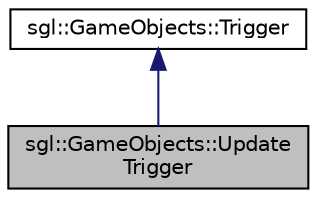 digraph "sgl::GameObjects::UpdateTrigger"
{
 // INTERACTIVE_SVG=YES
 // LATEX_PDF_SIZE
  edge [fontname="Helvetica",fontsize="10",labelfontname="Helvetica",labelfontsize="10"];
  node [fontname="Helvetica",fontsize="10",shape=record];
  Node1 [label="sgl::GameObjects::Update\lTrigger",height=0.2,width=0.4,color="black", fillcolor="grey75", style="filled", fontcolor="black",tooltip=" "];
  Node2 -> Node1 [dir="back",color="midnightblue",fontsize="10",style="solid",fontname="Helvetica"];
  Node2 [label="sgl::GameObjects::Trigger",height=0.2,width=0.4,color="black", fillcolor="white", style="filled",URL="$d9/d1c/classsgl_1_1GameObjects_1_1Trigger.html",tooltip="A base trigger class to implement your own type of triggers."];
}
